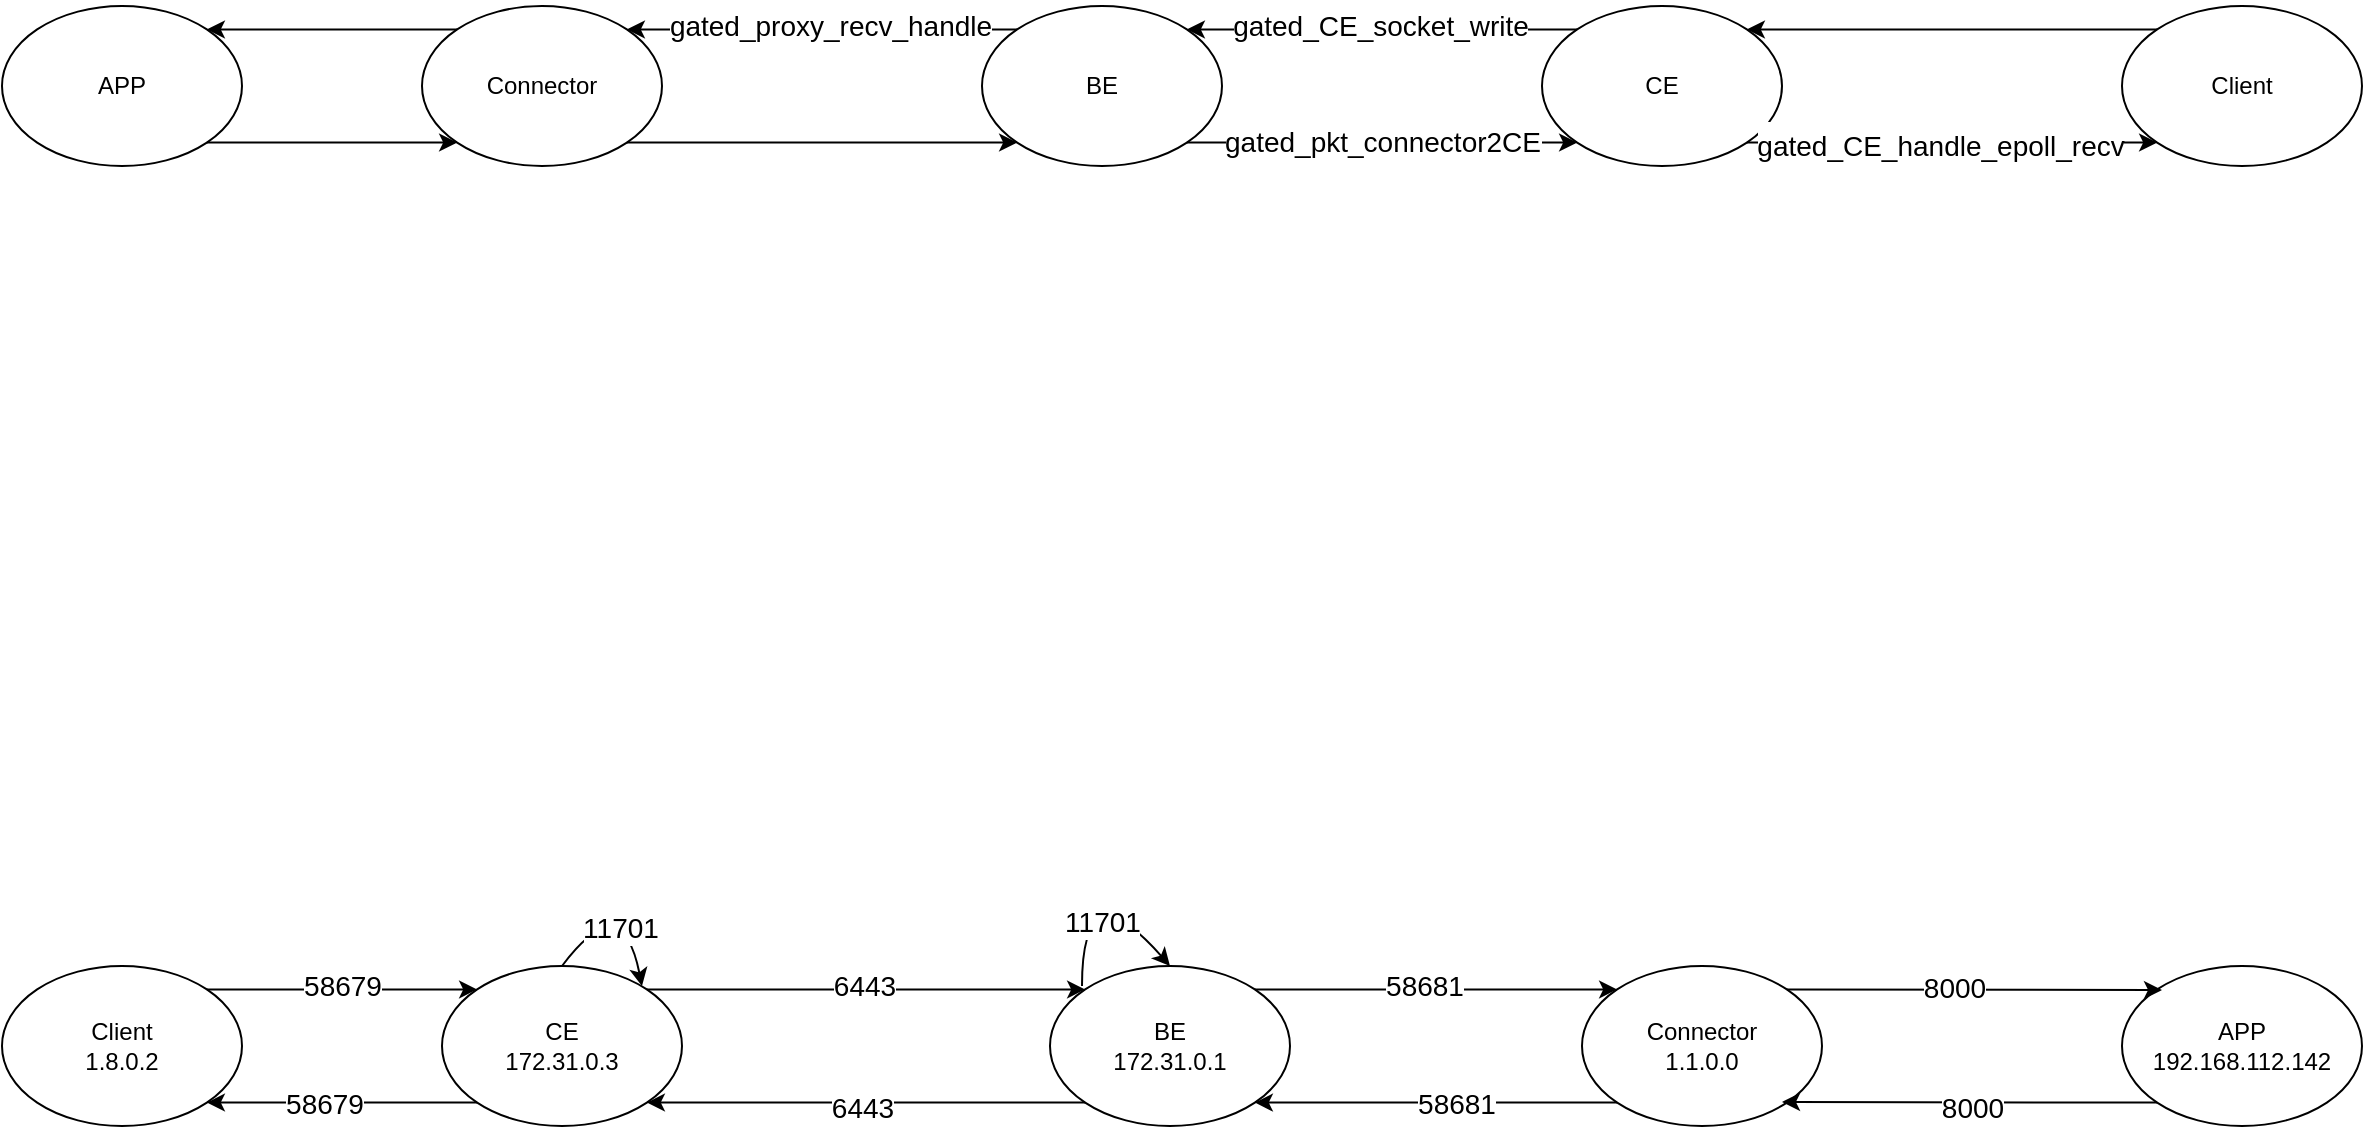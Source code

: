 <mxfile version="25.0.1" pages="2">
  <diagram id="KeAWuHyge-VoDP96UR2A" name="流程图">
    <mxGraphModel dx="2261" dy="738" grid="1" gridSize="10" guides="1" tooltips="1" connect="1" arrows="1" fold="1" page="1" pageScale="1" pageWidth="827" pageHeight="1169" math="0" shadow="0">
      <root>
        <mxCell id="0" />
        <mxCell id="1" parent="0" />
        <mxCell id="kSwJOciztGdaN1k-jnAn-1" value="Connector" style="ellipse;whiteSpace=wrap;html=1;" parent="1" vertex="1">
          <mxGeometry x="40" y="200" width="120" height="80" as="geometry" />
        </mxCell>
        <mxCell id="kSwJOciztGdaN1k-jnAn-2" value="BE" style="ellipse;whiteSpace=wrap;html=1;" parent="1" vertex="1">
          <mxGeometry x="320" y="200" width="120" height="80" as="geometry" />
        </mxCell>
        <mxCell id="kSwJOciztGdaN1k-jnAn-3" value="CE" style="ellipse;whiteSpace=wrap;html=1;" parent="1" vertex="1">
          <mxGeometry x="600" y="200" width="120" height="80" as="geometry" />
        </mxCell>
        <mxCell id="kSwJOciztGdaN1k-jnAn-4" value="Client" style="ellipse;whiteSpace=wrap;html=1;" parent="1" vertex="1">
          <mxGeometry x="890" y="200" width="120" height="80" as="geometry" />
        </mxCell>
        <mxCell id="kSwJOciztGdaN1k-jnAn-5" value="APP" style="ellipse;whiteSpace=wrap;html=1;" parent="1" vertex="1">
          <mxGeometry x="-170" y="200" width="120" height="80" as="geometry" />
        </mxCell>
        <mxCell id="kSwJOciztGdaN1k-jnAn-8" value="" style="endArrow=classic;html=1;rounded=0;exitX=1;exitY=1;exitDx=0;exitDy=0;entryX=0;entryY=1;entryDx=0;entryDy=0;" parent="1" source="kSwJOciztGdaN1k-jnAn-2" target="kSwJOciztGdaN1k-jnAn-3" edge="1">
          <mxGeometry width="50" height="50" relative="1" as="geometry">
            <mxPoint x="470" y="200" as="sourcePoint" />
            <mxPoint x="520" y="150" as="targetPoint" />
          </mxGeometry>
        </mxCell>
        <mxCell id="kSwJOciztGdaN1k-jnAn-18" value="&lt;div style=&quot;line-height: 1.75; font-size: 14px; text-align: left;&quot;&gt;gated_pkt_connector2CE&lt;/div&gt;" style="edgeLabel;html=1;align=center;verticalAlign=middle;resizable=0;points=[];" parent="kSwJOciztGdaN1k-jnAn-8" vertex="1" connectable="0">
          <mxGeometry x="-0.133" y="1" relative="1" as="geometry">
            <mxPoint x="13" as="offset" />
          </mxGeometry>
        </mxCell>
        <mxCell id="kSwJOciztGdaN1k-jnAn-9" value="" style="endArrow=classic;html=1;rounded=0;exitX=0;exitY=0;exitDx=0;exitDy=0;entryX=1;entryY=0;entryDx=0;entryDy=0;" parent="1" source="kSwJOciztGdaN1k-jnAn-4" target="kSwJOciztGdaN1k-jnAn-3" edge="1">
          <mxGeometry width="50" height="50" relative="1" as="geometry">
            <mxPoint x="170" y="350" as="sourcePoint" />
            <mxPoint x="190" y="410" as="targetPoint" />
          </mxGeometry>
        </mxCell>
        <mxCell id="kSwJOciztGdaN1k-jnAn-10" value="" style="endArrow=classic;html=1;rounded=0;exitX=0;exitY=0;exitDx=0;exitDy=0;entryX=1;entryY=0;entryDx=0;entryDy=0;" parent="1" source="kSwJOciztGdaN1k-jnAn-3" target="kSwJOciztGdaN1k-jnAn-2" edge="1">
          <mxGeometry width="50" height="50" relative="1" as="geometry">
            <mxPoint x="700" y="440" as="sourcePoint" />
            <mxPoint x="750" y="390" as="targetPoint" />
          </mxGeometry>
        </mxCell>
        <mxCell id="kSwJOciztGdaN1k-jnAn-16" value="&lt;div style=&quot;line-height: 1.75; font-size: 14px; text-align: left;&quot;&gt;gated_CE_socket_write&lt;/div&gt;" style="edgeLabel;html=1;align=center;verticalAlign=middle;resizable=0;points=[];" parent="kSwJOciztGdaN1k-jnAn-10" vertex="1" connectable="0">
          <mxGeometry x="0.08" y="-2" relative="1" as="geometry">
            <mxPoint x="7" as="offset" />
          </mxGeometry>
        </mxCell>
        <mxCell id="kSwJOciztGdaN1k-jnAn-11" value="" style="endArrow=classic;html=1;rounded=0;exitX=0;exitY=0;exitDx=0;exitDy=0;entryX=1;entryY=0;entryDx=0;entryDy=0;" parent="1" source="kSwJOciztGdaN1k-jnAn-2" target="kSwJOciztGdaN1k-jnAn-1" edge="1">
          <mxGeometry width="50" height="50" relative="1" as="geometry">
            <mxPoint x="420" y="500" as="sourcePoint" />
            <mxPoint x="470" y="450" as="targetPoint" />
          </mxGeometry>
        </mxCell>
        <mxCell id="kSwJOciztGdaN1k-jnAn-19" value="&lt;div style=&quot;line-height: 1.75; font-size: 14px; text-align: left;&quot;&gt;gated_proxy_recv_handle&lt;/div&gt;" style="edgeLabel;html=1;align=center;verticalAlign=middle;resizable=0;points=[];" parent="kSwJOciztGdaN1k-jnAn-11" vertex="1" connectable="0">
          <mxGeometry x="0.221" y="-2" relative="1" as="geometry">
            <mxPoint x="25" as="offset" />
          </mxGeometry>
        </mxCell>
        <mxCell id="kSwJOciztGdaN1k-jnAn-12" value="" style="endArrow=classic;html=1;rounded=0;exitX=0;exitY=0;exitDx=0;exitDy=0;entryX=1;entryY=0;entryDx=0;entryDy=0;" parent="1" source="kSwJOciztGdaN1k-jnAn-1" target="kSwJOciztGdaN1k-jnAn-5" edge="1">
          <mxGeometry width="50" height="50" relative="1" as="geometry">
            <mxPoint x="340" y="470" as="sourcePoint" />
            <mxPoint x="390" y="420" as="targetPoint" />
          </mxGeometry>
        </mxCell>
        <mxCell id="kSwJOciztGdaN1k-jnAn-13" value="" style="endArrow=classic;html=1;rounded=0;exitX=1;exitY=1;exitDx=0;exitDy=0;entryX=0;entryY=1;entryDx=0;entryDy=0;" parent="1" source="kSwJOciztGdaN1k-jnAn-5" target="kSwJOciztGdaN1k-jnAn-1" edge="1">
          <mxGeometry width="50" height="50" relative="1" as="geometry">
            <mxPoint x="260" y="480" as="sourcePoint" />
            <mxPoint x="310" y="430" as="targetPoint" />
          </mxGeometry>
        </mxCell>
        <mxCell id="kSwJOciztGdaN1k-jnAn-14" value="" style="endArrow=classic;html=1;rounded=0;exitX=1;exitY=1;exitDx=0;exitDy=0;entryX=0;entryY=1;entryDx=0;entryDy=0;" parent="1" source="kSwJOciztGdaN1k-jnAn-1" target="kSwJOciztGdaN1k-jnAn-2" edge="1">
          <mxGeometry width="50" height="50" relative="1" as="geometry">
            <mxPoint x="230" y="480" as="sourcePoint" />
            <mxPoint x="280" y="430" as="targetPoint" />
          </mxGeometry>
        </mxCell>
        <mxCell id="kSwJOciztGdaN1k-jnAn-15" value="" style="endArrow=classic;html=1;rounded=0;exitX=1;exitY=1;exitDx=0;exitDy=0;entryX=0;entryY=1;entryDx=0;entryDy=0;" parent="1" source="kSwJOciztGdaN1k-jnAn-3" target="kSwJOciztGdaN1k-jnAn-4" edge="1">
          <mxGeometry width="50" height="50" relative="1" as="geometry">
            <mxPoint x="700" y="450" as="sourcePoint" />
            <mxPoint x="750" y="400" as="targetPoint" />
          </mxGeometry>
        </mxCell>
        <mxCell id="kSwJOciztGdaN1k-jnAn-17" value="&lt;div style=&quot;line-height: 1.75; font-size: 14px; text-align: left;&quot;&gt;gated_CE_handle_epoll_recv&lt;/div&gt;" style="edgeLabel;html=1;align=center;verticalAlign=middle;resizable=0;points=[];" parent="kSwJOciztGdaN1k-jnAn-15" vertex="1" connectable="0">
          <mxGeometry x="-0.057" y="-1" relative="1" as="geometry">
            <mxPoint as="offset" />
          </mxGeometry>
        </mxCell>
        <mxCell id="qQJSkzepQ1c9gjp9cE0q-1" value="Connector&lt;br&gt;1.1.0.0" style="ellipse;whiteSpace=wrap;html=1;" vertex="1" parent="1">
          <mxGeometry x="620" y="680" width="120" height="80" as="geometry" />
        </mxCell>
        <mxCell id="qQJSkzepQ1c9gjp9cE0q-2" value="BE&lt;br&gt;172.31.0.1" style="ellipse;whiteSpace=wrap;html=1;" vertex="1" parent="1">
          <mxGeometry x="354" y="680" width="120" height="80" as="geometry" />
        </mxCell>
        <mxCell id="qQJSkzepQ1c9gjp9cE0q-3" value="CE&lt;br&gt;172.31.0.3" style="ellipse;whiteSpace=wrap;html=1;" vertex="1" parent="1">
          <mxGeometry x="50" y="680" width="120" height="80" as="geometry" />
        </mxCell>
        <mxCell id="qQJSkzepQ1c9gjp9cE0q-4" value="Client&lt;br&gt;1.8.0.2" style="ellipse;whiteSpace=wrap;html=1;" vertex="1" parent="1">
          <mxGeometry x="-170" y="680" width="120" height="80" as="geometry" />
        </mxCell>
        <mxCell id="qQJSkzepQ1c9gjp9cE0q-5" value="APP&lt;br&gt;192.168.112.142" style="ellipse;whiteSpace=wrap;html=1;" vertex="1" parent="1">
          <mxGeometry x="890" y="680" width="120" height="80" as="geometry" />
        </mxCell>
        <mxCell id="qQJSkzepQ1c9gjp9cE0q-11" value="" style="endArrow=classic;html=1;rounded=0;exitX=1;exitY=0;exitDx=0;exitDy=0;entryX=0;entryY=0;entryDx=0;entryDy=0;" edge="1" parent="1" source="qQJSkzepQ1c9gjp9cE0q-3" target="qQJSkzepQ1c9gjp9cE0q-2">
          <mxGeometry width="50" height="50" relative="1" as="geometry">
            <mxPoint x="414" y="750" as="sourcePoint" />
            <mxPoint x="464" y="700" as="targetPoint" />
          </mxGeometry>
        </mxCell>
        <mxCell id="qQJSkzepQ1c9gjp9cE0q-12" value="&lt;div style=&quot;line-height: 1.75; font-size: 14px; text-align: left;&quot;&gt;6443&lt;/div&gt;" style="edgeLabel;html=1;align=center;verticalAlign=middle;resizable=0;points=[];" vertex="1" connectable="0" parent="qQJSkzepQ1c9gjp9cE0q-11">
          <mxGeometry x="0.221" y="-2" relative="1" as="geometry">
            <mxPoint x="-26" y="-4" as="offset" />
          </mxGeometry>
        </mxCell>
        <mxCell id="qQJSkzepQ1c9gjp9cE0q-13" value="" style="endArrow=classic;html=1;rounded=0;exitX=1;exitY=0;exitDx=0;exitDy=0;" edge="1" parent="1" source="qQJSkzepQ1c9gjp9cE0q-1">
          <mxGeometry width="50" height="50" relative="1" as="geometry">
            <mxPoint x="334" y="720" as="sourcePoint" />
            <mxPoint x="910" y="692" as="targetPoint" />
          </mxGeometry>
        </mxCell>
        <mxCell id="qQJSkzepQ1c9gjp9cE0q-40" value="&lt;font style=&quot;font-size: 14px;&quot;&gt;8000&lt;/font&gt;" style="edgeLabel;html=1;align=center;verticalAlign=middle;resizable=0;points=[];" vertex="1" connectable="0" parent="qQJSkzepQ1c9gjp9cE0q-13">
          <mxGeometry x="-0.109" y="1" relative="1" as="geometry">
            <mxPoint as="offset" />
          </mxGeometry>
        </mxCell>
        <mxCell id="qQJSkzepQ1c9gjp9cE0q-14" value="" style="endArrow=classic;html=1;rounded=0;exitX=0;exitY=1;exitDx=0;exitDy=0;" edge="1" parent="1" source="qQJSkzepQ1c9gjp9cE0q-5">
          <mxGeometry width="50" height="50" relative="1" as="geometry">
            <mxPoint x="920" y="750" as="sourcePoint" />
            <mxPoint x="720" y="748" as="targetPoint" />
          </mxGeometry>
        </mxCell>
        <mxCell id="qQJSkzepQ1c9gjp9cE0q-41" value="&lt;font style=&quot;font-size: 14px;&quot;&gt;8000&lt;/font&gt;" style="edgeLabel;html=1;align=center;verticalAlign=middle;resizable=0;points=[];" vertex="1" connectable="0" parent="qQJSkzepQ1c9gjp9cE0q-14">
          <mxGeometry x="-0.013" y="3" relative="1" as="geometry">
            <mxPoint as="offset" />
          </mxGeometry>
        </mxCell>
        <mxCell id="qQJSkzepQ1c9gjp9cE0q-15" value="" style="endArrow=classic;html=1;rounded=0;exitX=0;exitY=1;exitDx=0;exitDy=0;entryX=1;entryY=1;entryDx=0;entryDy=0;" edge="1" parent="1" source="qQJSkzepQ1c9gjp9cE0q-1" target="qQJSkzepQ1c9gjp9cE0q-2">
          <mxGeometry width="50" height="50" relative="1" as="geometry">
            <mxPoint x="224" y="730" as="sourcePoint" />
            <mxPoint x="500" y="720" as="targetPoint" />
          </mxGeometry>
        </mxCell>
        <mxCell id="qQJSkzepQ1c9gjp9cE0q-39" value="&lt;font style=&quot;font-size: 14px;&quot;&gt;58681&lt;/font&gt;" style="edgeLabel;html=1;align=center;verticalAlign=middle;resizable=0;points=[];" vertex="1" connectable="0" parent="qQJSkzepQ1c9gjp9cE0q-15">
          <mxGeometry x="-0.11" relative="1" as="geometry">
            <mxPoint as="offset" />
          </mxGeometry>
        </mxCell>
        <mxCell id="qQJSkzepQ1c9gjp9cE0q-16" value="" style="endArrow=classic;html=1;rounded=0;exitX=1;exitY=0;exitDx=0;exitDy=0;entryX=0;entryY=0;entryDx=0;entryDy=0;" edge="1" parent="1" source="qQJSkzepQ1c9gjp9cE0q-4" target="qQJSkzepQ1c9gjp9cE0q-3">
          <mxGeometry width="50" height="50" relative="1" as="geometry">
            <mxPoint x="694" y="700" as="sourcePoint" />
            <mxPoint x="68" y="743" as="targetPoint" />
          </mxGeometry>
        </mxCell>
        <mxCell id="qQJSkzepQ1c9gjp9cE0q-38" value="&lt;font style=&quot;font-size: 14px;&quot;&gt;58679&lt;/font&gt;" style="edgeLabel;html=1;align=center;verticalAlign=middle;resizable=0;points=[];" vertex="1" connectable="0" parent="qQJSkzepQ1c9gjp9cE0q-16">
          <mxGeometry x="-0.148" y="1" relative="1" as="geometry">
            <mxPoint x="10" y="-1" as="offset" />
          </mxGeometry>
        </mxCell>
        <mxCell id="qQJSkzepQ1c9gjp9cE0q-18" value="" style="endArrow=classic;html=1;rounded=0;exitX=0;exitY=1;exitDx=0;exitDy=0;entryX=1;entryY=1;entryDx=0;entryDy=0;" edge="1" parent="1" source="qQJSkzepQ1c9gjp9cE0q-2" target="qQJSkzepQ1c9gjp9cE0q-3">
          <mxGeometry width="50" height="50" relative="1" as="geometry">
            <mxPoint x="648" y="758" as="sourcePoint" />
            <mxPoint x="466" y="758" as="targetPoint" />
          </mxGeometry>
        </mxCell>
        <mxCell id="qQJSkzepQ1c9gjp9cE0q-23" value="6443" style="edgeLabel;html=1;align=center;verticalAlign=middle;resizable=0;points=[];fontSize=14;" vertex="1" connectable="0" parent="qQJSkzepQ1c9gjp9cE0q-18">
          <mxGeometry x="0.1" y="2" relative="1" as="geometry">
            <mxPoint x="9" as="offset" />
          </mxGeometry>
        </mxCell>
        <mxCell id="qQJSkzepQ1c9gjp9cE0q-19" value="" style="endArrow=classic;html=1;rounded=0;exitX=1;exitY=0;exitDx=0;exitDy=0;entryX=0;entryY=0;entryDx=0;entryDy=0;" edge="1" parent="1" source="qQJSkzepQ1c9gjp9cE0q-2" target="qQJSkzepQ1c9gjp9cE0q-1">
          <mxGeometry width="50" height="50" relative="1" as="geometry">
            <mxPoint x="460" y="650" as="sourcePoint" />
            <mxPoint x="680" y="650" as="targetPoint" />
          </mxGeometry>
        </mxCell>
        <mxCell id="qQJSkzepQ1c9gjp9cE0q-20" value="&lt;div style=&quot;line-height: 1.75; font-size: 14px; text-align: left;&quot;&gt;58681&lt;/div&gt;" style="edgeLabel;html=1;align=center;verticalAlign=middle;resizable=0;points=[];" vertex="1" connectable="0" parent="qQJSkzepQ1c9gjp9cE0q-19">
          <mxGeometry x="0.221" y="-2" relative="1" as="geometry">
            <mxPoint x="-26" y="-4" as="offset" />
          </mxGeometry>
        </mxCell>
        <mxCell id="qQJSkzepQ1c9gjp9cE0q-21" value="" style="endArrow=classic;html=1;rounded=0;exitX=0;exitY=1;exitDx=0;exitDy=0;entryX=1;entryY=1;entryDx=0;entryDy=0;" edge="1" parent="1" source="qQJSkzepQ1c9gjp9cE0q-3" target="qQJSkzepQ1c9gjp9cE0q-4">
          <mxGeometry width="50" height="50" relative="1" as="geometry">
            <mxPoint x="382" y="758" as="sourcePoint" />
            <mxPoint x="162" y="758" as="targetPoint" />
          </mxGeometry>
        </mxCell>
        <mxCell id="qQJSkzepQ1c9gjp9cE0q-42" value="&lt;font style=&quot;font-size: 14px;&quot;&gt;58679&lt;/font&gt;" style="edgeLabel;html=1;align=center;verticalAlign=middle;resizable=0;points=[];" vertex="1" connectable="0" parent="qQJSkzepQ1c9gjp9cE0q-21">
          <mxGeometry x="0.133" relative="1" as="geometry">
            <mxPoint as="offset" />
          </mxGeometry>
        </mxCell>
        <mxCell id="qQJSkzepQ1c9gjp9cE0q-33" value="" style="endArrow=classic;html=1;rounded=0;entryX=0.5;entryY=0;entryDx=0;entryDy=0;curved=1;fontSize=14;" edge="1" parent="1" target="qQJSkzepQ1c9gjp9cE0q-2">
          <mxGeometry width="50" height="50" relative="1" as="geometry">
            <mxPoint x="370" y="690" as="sourcePoint" />
            <mxPoint x="420" y="620" as="targetPoint" />
            <Array as="points">
              <mxPoint x="370" y="630" />
            </Array>
          </mxGeometry>
        </mxCell>
        <mxCell id="qQJSkzepQ1c9gjp9cE0q-34" value="11701" style="edgeLabel;html=1;align=center;verticalAlign=middle;resizable=0;points=[];fontSize=14;" vertex="1" connectable="0" parent="qQJSkzepQ1c9gjp9cE0q-33">
          <mxGeometry x="-0.494" y="-10" relative="1" as="geometry">
            <mxPoint as="offset" />
          </mxGeometry>
        </mxCell>
        <mxCell id="qQJSkzepQ1c9gjp9cE0q-35" value="" style="endArrow=classic;html=1;rounded=0;exitX=0.5;exitY=0;exitDx=0;exitDy=0;curved=1;" edge="1" parent="1" source="qQJSkzepQ1c9gjp9cE0q-3">
          <mxGeometry width="50" height="50" relative="1" as="geometry">
            <mxPoint x="130" y="670" as="sourcePoint" />
            <mxPoint x="150" y="690" as="targetPoint" />
            <Array as="points">
              <mxPoint x="140" y="640" />
            </Array>
          </mxGeometry>
        </mxCell>
        <mxCell id="qQJSkzepQ1c9gjp9cE0q-36" value="11701" style="edgeLabel;html=1;align=center;verticalAlign=middle;resizable=0;points=[];fontSize=14;" vertex="1" connectable="0" parent="qQJSkzepQ1c9gjp9cE0q-35">
          <mxGeometry x="0.394" y="-5" relative="1" as="geometry">
            <mxPoint as="offset" />
          </mxGeometry>
        </mxCell>
      </root>
    </mxGraphModel>
  </diagram>
  <diagram name="数据结构图" id="9tvE4MnZuXCgxkZs_Ca-">
    <mxGraphModel dx="1434" dy="750" grid="1" gridSize="10" guides="1" tooltips="1" connect="1" arrows="1" fold="1" page="1" pageScale="1" pageWidth="827" pageHeight="1169" math="0" shadow="0">
      <root>
        <mxCell id="0" />
        <mxCell id="1" parent="0" />
        <mxCell id="udV0yWRpovYs5E8_WzMy-1" value="g_be_rbtree" style="ellipse;whiteSpace=wrap;html=1;" parent="1" vertex="1">
          <mxGeometry x="60" y="60" width="120" height="80" as="geometry" />
        </mxCell>
        <mxCell id="udV0yWRpovYs5E8_WzMy-2" value="node_be_t" style="swimlane;fontStyle=0;childLayout=stackLayout;horizontal=1;startSize=30;horizontalStack=0;resizeParent=1;resizeParentMax=0;resizeLast=0;collapsible=1;marginBottom=0;whiteSpace=wrap;html=1;" parent="1" vertex="1">
          <mxGeometry x="50" y="220" width="140" height="210" as="geometry" />
        </mxCell>
        <mxCell id="udV0yWRpovYs5E8_WzMy-3" value="node" style="text;strokeColor=none;fillColor=none;align=left;verticalAlign=middle;spacingLeft=4;spacingRight=4;overflow=hidden;points=[[0,0.5],[1,0.5]];portConstraint=eastwest;rotatable=0;whiteSpace=wrap;html=1;" parent="udV0yWRpovYs5E8_WzMy-2" vertex="1">
          <mxGeometry y="30" width="140" height="30" as="geometry" />
        </mxCell>
        <mxCell id="udV0yWRpovYs5E8_WzMy-4" value="beid" style="text;strokeColor=none;fillColor=none;align=left;verticalAlign=middle;spacingLeft=4;spacingRight=4;overflow=hidden;points=[[0,0.5],[1,0.5]];portConstraint=eastwest;rotatable=0;whiteSpace=wrap;html=1;" parent="udV0yWRpovYs5E8_WzMy-2" vertex="1">
          <mxGeometry y="60" width="140" height="30" as="geometry" />
        </mxCell>
        <mxCell id="udV0yWRpovYs5E8_WzMy-5" value="addr" style="text;strokeColor=none;fillColor=none;align=left;verticalAlign=middle;spacingLeft=4;spacingRight=4;overflow=hidden;points=[[0,0.5],[1,0.5]];portConstraint=eastwest;rotatable=0;whiteSpace=wrap;html=1;" parent="udV0yWRpovYs5E8_WzMy-2" vertex="1">
          <mxGeometry y="90" width="140" height="30" as="geometry" />
        </mxCell>
        <mxCell id="udV0yWRpovYs5E8_WzMy-6" value="connnect" style="text;strokeColor=none;fillColor=none;align=left;verticalAlign=middle;spacingLeft=4;spacingRight=4;overflow=hidden;points=[[0,0.5],[1,0.5]];portConstraint=eastwest;rotatable=0;whiteSpace=wrap;html=1;" parent="udV0yWRpovYs5E8_WzMy-2" vertex="1">
          <mxGeometry y="120" width="140" height="30" as="geometry" />
        </mxCell>
        <mxCell id="udV0yWRpovYs5E8_WzMy-8" value="rbtree" style="text;strokeColor=none;fillColor=none;align=left;verticalAlign=middle;spacingLeft=4;spacingRight=4;overflow=hidden;points=[[0,0.5],[1,0.5]];portConstraint=eastwest;rotatable=0;whiteSpace=wrap;html=1;" parent="udV0yWRpovYs5E8_WzMy-2" vertex="1">
          <mxGeometry y="150" width="140" height="30" as="geometry" />
        </mxCell>
        <mxCell id="udV0yWRpovYs5E8_WzMy-7" value="sentinel" style="text;strokeColor=none;fillColor=none;align=left;verticalAlign=middle;spacingLeft=4;spacingRight=4;overflow=hidden;points=[[0,0.5],[1,0.5]];portConstraint=eastwest;rotatable=0;whiteSpace=wrap;html=1;" parent="udV0yWRpovYs5E8_WzMy-2" vertex="1">
          <mxGeometry y="180" width="140" height="30" as="geometry" />
        </mxCell>
        <mxCell id="udV0yWRpovYs5E8_WzMy-9" value="" style="endArrow=classic;html=1;rounded=0;exitX=0.5;exitY=1;exitDx=0;exitDy=0;entryX=0.5;entryY=0;entryDx=0;entryDy=0;" parent="1" source="udV0yWRpovYs5E8_WzMy-1" target="udV0yWRpovYs5E8_WzMy-2" edge="1">
          <mxGeometry width="50" height="50" relative="1" as="geometry">
            <mxPoint x="300" y="230" as="sourcePoint" />
            <mxPoint x="350" y="180" as="targetPoint" />
          </mxGeometry>
        </mxCell>
        <mxCell id="udV0yWRpovYs5E8_WzMy-10" value="rbt" style="edgeLabel;html=1;align=center;verticalAlign=middle;resizable=0;points=[];" parent="udV0yWRpovYs5E8_WzMy-9" vertex="1" connectable="0">
          <mxGeometry x="-0.048" y="3" relative="1" as="geometry">
            <mxPoint as="offset" />
          </mxGeometry>
        </mxCell>
        <mxCell id="udV0yWRpovYs5E8_WzMy-11" value="node_tidconnector_t" style="swimlane;fontStyle=0;childLayout=stackLayout;horizontal=1;startSize=30;horizontalStack=0;resizeParent=1;resizeParentMax=0;resizeLast=0;collapsible=1;marginBottom=0;whiteSpace=wrap;html=1;" parent="1" vertex="1">
          <mxGeometry x="240" y="340" width="140" height="180" as="geometry" />
        </mxCell>
        <mxCell id="udV0yWRpovYs5E8_WzMy-12" value="node" style="text;strokeColor=none;fillColor=none;align=left;verticalAlign=middle;spacingLeft=4;spacingRight=4;overflow=hidden;points=[[0,0.5],[1,0.5]];portConstraint=eastwest;rotatable=0;whiteSpace=wrap;html=1;" parent="udV0yWRpovYs5E8_WzMy-11" vertex="1">
          <mxGeometry y="30" width="140" height="30" as="geometry" />
        </mxCell>
        <mxCell id="udV0yWRpovYs5E8_WzMy-13" value="tenantid" style="text;strokeColor=none;fillColor=none;align=left;verticalAlign=middle;spacingLeft=4;spacingRight=4;overflow=hidden;points=[[0,0.5],[1,0.5]];portConstraint=eastwest;rotatable=0;whiteSpace=wrap;html=1;" parent="udV0yWRpovYs5E8_WzMy-11" vertex="1">
          <mxGeometry y="60" width="140" height="30" as="geometry" />
        </mxCell>
        <mxCell id="udV0yWRpovYs5E8_WzMy-14" value="connectorid" style="text;strokeColor=none;fillColor=none;align=left;verticalAlign=middle;spacingLeft=4;spacingRight=4;overflow=hidden;points=[[0,0.5],[1,0.5]];portConstraint=eastwest;rotatable=0;whiteSpace=wrap;html=1;" parent="udV0yWRpovYs5E8_WzMy-11" vertex="1">
          <mxGeometry y="90" width="140" height="30" as="geometry" />
        </mxCell>
        <mxCell id="udV0yWRpovYs5E8_WzMy-17" value="route_queue" style="text;strokeColor=none;fillColor=none;align=left;verticalAlign=middle;spacingLeft=4;spacingRight=4;overflow=hidden;points=[[0,0.5],[1,0.5]];portConstraint=eastwest;rotatable=0;whiteSpace=wrap;html=1;" parent="udV0yWRpovYs5E8_WzMy-11" vertex="1">
          <mxGeometry y="120" width="140" height="30" as="geometry" />
        </mxCell>
        <mxCell id="udV0yWRpovYs5E8_WzMy-16" value="tid" style="text;strokeColor=none;fillColor=none;align=left;verticalAlign=middle;spacingLeft=4;spacingRight=4;overflow=hidden;points=[[0,0.5],[1,0.5]];portConstraint=eastwest;rotatable=0;whiteSpace=wrap;html=1;" parent="udV0yWRpovYs5E8_WzMy-11" vertex="1">
          <mxGeometry y="150" width="140" height="30" as="geometry" />
        </mxCell>
        <mxCell id="udV0yWRpovYs5E8_WzMy-18" value="" style="endArrow=classic;html=1;rounded=0;exitX=1;exitY=0.5;exitDx=0;exitDy=0;entryX=0;entryY=0.5;entryDx=0;entryDy=0;" parent="1" source="udV0yWRpovYs5E8_WzMy-8" target="udV0yWRpovYs5E8_WzMy-12" edge="1">
          <mxGeometry width="50" height="50" relative="1" as="geometry">
            <mxPoint x="110" y="400" as="sourcePoint" />
            <mxPoint x="250" y="590" as="targetPoint" />
          </mxGeometry>
        </mxCell>
        <mxCell id="udV0yWRpovYs5E8_WzMy-19" value="rbt" style="edgeLabel;html=1;align=center;verticalAlign=middle;resizable=0;points=[];" parent="udV0yWRpovYs5E8_WzMy-18" vertex="1" connectable="0">
          <mxGeometry x="-0.059" y="4" relative="1" as="geometry">
            <mxPoint x="1" as="offset" />
          </mxGeometry>
        </mxCell>
        <mxCell id="udV0yWRpovYs5E8_WzMy-20" value="g_tenant_route_rbtree" style="ellipse;whiteSpace=wrap;html=1;" parent="1" vertex="1">
          <mxGeometry x="460" y="285" width="120" height="80" as="geometry" />
        </mxCell>
        <mxCell id="udV0yWRpovYs5E8_WzMy-21" value="node_tid_t" style="swimlane;fontStyle=0;childLayout=stackLayout;horizontal=1;startSize=30;horizontalStack=0;resizeParent=1;resizeParentMax=0;resizeLast=0;collapsible=1;marginBottom=0;whiteSpace=wrap;html=1;" parent="1" vertex="1">
          <mxGeometry x="450" y="490" width="140" height="120" as="geometry" />
        </mxCell>
        <mxCell id="udV0yWRpovYs5E8_WzMy-22" value="node" style="text;strokeColor=none;fillColor=none;align=left;verticalAlign=middle;spacingLeft=4;spacingRight=4;overflow=hidden;points=[[0,0.5],[1,0.5]];portConstraint=eastwest;rotatable=0;whiteSpace=wrap;html=1;" parent="udV0yWRpovYs5E8_WzMy-21" vertex="1">
          <mxGeometry y="30" width="140" height="30" as="geometry" />
        </mxCell>
        <mxCell id="udV0yWRpovYs5E8_WzMy-23" value="tenantid" style="text;strokeColor=none;fillColor=none;align=left;verticalAlign=middle;spacingLeft=4;spacingRight=4;overflow=hidden;points=[[0,0.5],[1,0.5]];portConstraint=eastwest;rotatable=0;whiteSpace=wrap;html=1;" parent="udV0yWRpovYs5E8_WzMy-21" vertex="1">
          <mxGeometry y="60" width="140" height="30" as="geometry" />
        </mxCell>
        <mxCell id="udV0yWRpovYs5E8_WzMy-24" value="route_tbl" style="text;strokeColor=none;fillColor=none;align=left;verticalAlign=middle;spacingLeft=4;spacingRight=4;overflow=hidden;points=[[0,0.5],[1,0.5]];portConstraint=eastwest;rotatable=0;whiteSpace=wrap;html=1;" parent="udV0yWRpovYs5E8_WzMy-21" vertex="1">
          <mxGeometry y="90" width="140" height="30" as="geometry" />
        </mxCell>
        <mxCell id="udV0yWRpovYs5E8_WzMy-25" value="" style="endArrow=classic;html=1;rounded=0;exitX=0.5;exitY=1;exitDx=0;exitDy=0;entryX=0.5;entryY=0;entryDx=0;entryDy=0;" parent="1" source="udV0yWRpovYs5E8_WzMy-20" target="udV0yWRpovYs5E8_WzMy-21" edge="1">
          <mxGeometry width="50" height="50" relative="1" as="geometry">
            <mxPoint x="130" y="150" as="sourcePoint" />
            <mxPoint x="130" y="230" as="targetPoint" />
          </mxGeometry>
        </mxCell>
        <mxCell id="udV0yWRpovYs5E8_WzMy-26" value="rbt(key=tid)" style="edgeLabel;html=1;align=center;verticalAlign=middle;resizable=0;points=[];" parent="udV0yWRpovYs5E8_WzMy-25" vertex="1" connectable="0">
          <mxGeometry x="-0.048" y="3" relative="1" as="geometry">
            <mxPoint as="offset" />
          </mxGeometry>
        </mxCell>
        <mxCell id="udV0yWRpovYs5E8_WzMy-27" value="" style="endArrow=classic;html=1;rounded=0;exitX=1;exitY=0.5;exitDx=0;exitDy=0;" parent="1" source="udV0yWRpovYs5E8_WzMy-16" edge="1">
          <mxGeometry width="50" height="50" relative="1" as="geometry">
            <mxPoint x="540" y="530" as="sourcePoint" />
            <mxPoint x="450" y="505" as="targetPoint" />
          </mxGeometry>
        </mxCell>
        <mxCell id="udV0yWRpovYs5E8_WzMy-28" value="node_route_t" style="swimlane;fontStyle=0;childLayout=stackLayout;horizontal=1;startSize=30;horizontalStack=0;resizeParent=1;resizeParentMax=0;resizeLast=0;collapsible=1;marginBottom=0;whiteSpace=wrap;html=1;" parent="1" vertex="1">
          <mxGeometry x="670" y="520" width="140" height="150" as="geometry" />
        </mxCell>
        <mxCell id="udV0yWRpovYs5E8_WzMy-29" value="queue" style="text;strokeColor=none;fillColor=none;align=left;verticalAlign=middle;spacingLeft=4;spacingRight=4;overflow=hidden;points=[[0,0.5],[1,0.5]];portConstraint=eastwest;rotatable=0;whiteSpace=wrap;html=1;" parent="udV0yWRpovYs5E8_WzMy-28" vertex="1">
          <mxGeometry y="30" width="140" height="30" as="geometry" />
        </mxCell>
        <mxCell id="udV0yWRpovYs5E8_WzMy-30" value="addr" style="text;strokeColor=none;fillColor=none;align=left;verticalAlign=middle;spacingLeft=4;spacingRight=4;overflow=hidden;points=[[0,0.5],[1,0.5]];portConstraint=eastwest;rotatable=0;whiteSpace=wrap;html=1;" parent="udV0yWRpovYs5E8_WzMy-28" vertex="1">
          <mxGeometry y="60" width="140" height="30" as="geometry" />
        </mxCell>
        <mxCell id="udV0yWRpovYs5E8_WzMy-31" value="be" style="text;strokeColor=none;fillColor=none;align=left;verticalAlign=middle;spacingLeft=4;spacingRight=4;overflow=hidden;points=[[0,0.5],[1,0.5]];portConstraint=eastwest;rotatable=0;whiteSpace=wrap;html=1;" parent="udV0yWRpovYs5E8_WzMy-28" vertex="1">
          <mxGeometry y="90" width="140" height="30" as="geometry" />
        </mxCell>
        <mxCell id="udV0yWRpovYs5E8_WzMy-32" value="change_flag" style="text;strokeColor=none;fillColor=none;align=left;verticalAlign=middle;spacingLeft=4;spacingRight=4;overflow=hidden;points=[[0,0.5],[1,0.5]];portConstraint=eastwest;rotatable=0;whiteSpace=wrap;html=1;" parent="udV0yWRpovYs5E8_WzMy-28" vertex="1">
          <mxGeometry y="120" width="140" height="30" as="geometry" />
        </mxCell>
        <mxCell id="udV0yWRpovYs5E8_WzMy-33" value="" style="edgeStyle=orthogonalEdgeStyle;rounded=0;orthogonalLoop=1;jettySize=auto;html=1;entryX=0;entryY=0.5;entryDx=0;entryDy=0;" parent="1" source="udV0yWRpovYs5E8_WzMy-24" target="udV0yWRpovYs5E8_WzMy-30" edge="1">
          <mxGeometry relative="1" as="geometry" />
        </mxCell>
        <mxCell id="udV0yWRpovYs5E8_WzMy-34" value="hash" style="edgeLabel;html=1;align=center;verticalAlign=middle;resizable=0;points=[];" parent="udV0yWRpovYs5E8_WzMy-33" vertex="1" connectable="0">
          <mxGeometry x="-0.05" y="1" relative="1" as="geometry">
            <mxPoint as="offset" />
          </mxGeometry>
        </mxCell>
        <mxCell id="udV0yWRpovYs5E8_WzMy-35" value="" style="endArrow=classic;html=1;rounded=0;exitX=1;exitY=0.5;exitDx=0;exitDy=0;entryX=0;entryY=0.5;entryDx=0;entryDy=0;" parent="1" source="udV0yWRpovYs5E8_WzMy-17" target="udV0yWRpovYs5E8_WzMy-29" edge="1">
          <mxGeometry width="50" height="50" relative="1" as="geometry">
            <mxPoint x="710" y="370" as="sourcePoint" />
            <mxPoint x="760" y="320" as="targetPoint" />
            <Array as="points">
              <mxPoint x="640" y="475" />
              <mxPoint x="640" y="565" />
            </Array>
          </mxGeometry>
        </mxCell>
        <mxCell id="udV0yWRpovYs5E8_WzMy-36" value="queue" style="edgeLabel;html=1;align=center;verticalAlign=middle;resizable=0;points=[];" parent="udV0yWRpovYs5E8_WzMy-35" vertex="1" connectable="0">
          <mxGeometry x="-0.825" y="-1" relative="1" as="geometry">
            <mxPoint x="177" y="-1" as="offset" />
          </mxGeometry>
        </mxCell>
        <mxCell id="udV0yWRpovYs5E8_WzMy-37" value="" style="endArrow=classic;html=1;rounded=0;exitX=0;exitY=0.5;exitDx=0;exitDy=0;" parent="1" source="udV0yWRpovYs5E8_WzMy-31" edge="1">
          <mxGeometry width="50" height="50" relative="1" as="geometry">
            <mxPoint x="390" y="510" as="sourcePoint" />
            <mxPoint x="120" y="430" as="targetPoint" />
            <Array as="points">
              <mxPoint x="120" y="625" />
            </Array>
          </mxGeometry>
        </mxCell>
        <mxCell id="qC3lVkl_j3R2C0HzDAqr-1" value="internel_route" style="swimlane;fontStyle=0;childLayout=stackLayout;horizontal=1;startSize=30;horizontalStack=0;resizeParent=1;resizeParentMax=0;resizeLast=0;collapsible=1;marginBottom=0;whiteSpace=wrap;html=1;" vertex="1" parent="1">
          <mxGeometry x="250" y="820" width="140" height="90" as="geometry" />
        </mxCell>
        <mxCell id="qC3lVkl_j3R2C0HzDAqr-2" value="addr" style="text;strokeColor=none;fillColor=none;align=left;verticalAlign=middle;spacingLeft=4;spacingRight=4;overflow=hidden;points=[[0,0.5],[1,0.5]];portConstraint=eastwest;rotatable=0;whiteSpace=wrap;html=1;" vertex="1" parent="qC3lVkl_j3R2C0HzDAqr-1">
          <mxGeometry y="30" width="140" height="30" as="geometry" />
        </mxCell>
        <mxCell id="qC3lVkl_j3R2C0HzDAqr-3" value="session" style="text;strokeColor=none;fillColor=none;align=left;verticalAlign=middle;spacingLeft=4;spacingRight=4;overflow=hidden;points=[[0,0.5],[1,0.5]];portConstraint=eastwest;rotatable=0;whiteSpace=wrap;html=1;" vertex="1" parent="qC3lVkl_j3R2C0HzDAqr-1">
          <mxGeometry y="60" width="140" height="30" as="geometry" />
        </mxCell>
        <mxCell id="qC3lVkl_j3R2C0HzDAqr-5" value="g_internel_route" style="ellipse;whiteSpace=wrap;html=1;" vertex="1" parent="1">
          <mxGeometry x="260" y="690" width="120" height="80" as="geometry" />
        </mxCell>
        <mxCell id="qC3lVkl_j3R2C0HzDAqr-6" value="" style="endArrow=classic;html=1;rounded=0;exitX=0.5;exitY=1;exitDx=0;exitDy=0;entryX=0.5;entryY=0;entryDx=0;entryDy=0;" edge="1" parent="1" source="qC3lVkl_j3R2C0HzDAqr-5" target="qC3lVkl_j3R2C0HzDAqr-1">
          <mxGeometry width="50" height="50" relative="1" as="geometry">
            <mxPoint x="450" y="830" as="sourcePoint" />
            <mxPoint x="500" y="780" as="targetPoint" />
          </mxGeometry>
        </mxCell>
        <mxCell id="qC3lVkl_j3R2C0HzDAqr-7" value="hash" style="edgeLabel;html=1;align=center;verticalAlign=middle;resizable=0;points=[];" vertex="1" connectable="0" parent="qC3lVkl_j3R2C0HzDAqr-6">
          <mxGeometry x="-0.44" y="1" relative="1" as="geometry">
            <mxPoint as="offset" />
          </mxGeometry>
        </mxCell>
        <mxCell id="qC3lVkl_j3R2C0HzDAqr-8" value="g_proxy_flow_rbtree" style="ellipse;whiteSpace=wrap;html=1;" vertex="1" parent="1">
          <mxGeometry x="580" y="700" width="120" height="80" as="geometry" />
        </mxCell>
        <mxCell id="qC3lVkl_j3R2C0HzDAqr-9" value="proxy_flow_info_t" style="swimlane;fontStyle=0;childLayout=stackLayout;horizontal=1;startSize=30;horizontalStack=0;resizeParent=1;resizeParentMax=0;resizeLast=0;collapsible=1;marginBottom=0;whiteSpace=wrap;html=1;" vertex="1" parent="1">
          <mxGeometry x="570" y="860" width="140" height="120" as="geometry" />
        </mxCell>
        <mxCell id="qC3lVkl_j3R2C0HzDAqr-10" value="node" style="text;strokeColor=none;fillColor=none;align=left;verticalAlign=middle;spacingLeft=4;spacingRight=4;overflow=hidden;points=[[0,0.5],[1,0.5]];portConstraint=eastwest;rotatable=0;whiteSpace=wrap;html=1;" vertex="1" parent="qC3lVkl_j3R2C0HzDAqr-9">
          <mxGeometry y="30" width="140" height="30" as="geometry" />
        </mxCell>
        <mxCell id="qC3lVkl_j3R2C0HzDAqr-11" value="access_dev" style="text;strokeColor=none;fillColor=none;align=left;verticalAlign=middle;spacingLeft=4;spacingRight=4;overflow=hidden;points=[[0,0.5],[1,0.5]];portConstraint=eastwest;rotatable=0;whiteSpace=wrap;html=1;" vertex="1" parent="qC3lVkl_j3R2C0HzDAqr-9">
          <mxGeometry y="60" width="140" height="30" as="geometry" />
        </mxCell>
        <mxCell id="qC3lVkl_j3R2C0HzDAqr-12" value="peer" style="text;strokeColor=none;fillColor=none;align=left;verticalAlign=middle;spacingLeft=4;spacingRight=4;overflow=hidden;points=[[0,0.5],[1,0.5]];portConstraint=eastwest;rotatable=0;whiteSpace=wrap;html=1;" vertex="1" parent="qC3lVkl_j3R2C0HzDAqr-9">
          <mxGeometry y="90" width="140" height="30" as="geometry" />
        </mxCell>
        <mxCell id="qC3lVkl_j3R2C0HzDAqr-13" value="" style="endArrow=classic;html=1;rounded=0;exitX=0.5;exitY=1;exitDx=0;exitDy=0;entryX=0.5;entryY=0;entryDx=0;entryDy=0;" edge="1" parent="1" source="qC3lVkl_j3R2C0HzDAqr-8" target="qC3lVkl_j3R2C0HzDAqr-9">
          <mxGeometry width="50" height="50" relative="1" as="geometry">
            <mxPoint x="740" y="830" as="sourcePoint" />
            <mxPoint x="790" y="780" as="targetPoint" />
          </mxGeometry>
        </mxCell>
        <mxCell id="qC3lVkl_j3R2C0HzDAqr-14" value="rbt" style="edgeLabel;html=1;align=center;verticalAlign=middle;resizable=0;points=[];" vertex="1" connectable="0" parent="qC3lVkl_j3R2C0HzDAqr-13">
          <mxGeometry x="-0.175" y="2" relative="1" as="geometry">
            <mxPoint as="offset" />
          </mxGeometry>
        </mxCell>
        <mxCell id="DDw7EG3khA8QoeDKBfiw-1" value="gated_session_t" style="swimlane;fontStyle=0;childLayout=stackLayout;horizontal=1;startSize=30;horizontalStack=0;resizeParent=1;resizeParentMax=0;resizeLast=0;collapsible=1;marginBottom=0;whiteSpace=wrap;html=1;" vertex="1" parent="1">
          <mxGeometry x="670" y="340" width="140" height="90" as="geometry" />
        </mxCell>
        <mxCell id="DDw7EG3khA8QoeDKBfiw-2" value="tenantid" style="text;strokeColor=none;fillColor=none;align=left;verticalAlign=middle;spacingLeft=4;spacingRight=4;overflow=hidden;points=[[0,0.5],[1,0.5]];portConstraint=eastwest;rotatable=0;whiteSpace=wrap;html=1;" vertex="1" parent="DDw7EG3khA8QoeDKBfiw-1">
          <mxGeometry y="30" width="140" height="30" as="geometry" />
        </mxCell>
        <mxCell id="DDw7EG3khA8QoeDKBfiw-3" value="tid_service_tbl" style="text;strokeColor=none;fillColor=none;align=left;verticalAlign=middle;spacingLeft=4;spacingRight=4;overflow=hidden;points=[[0,0.5],[1,0.5]];portConstraint=eastwest;rotatable=0;whiteSpace=wrap;html=1;" vertex="1" parent="DDw7EG3khA8QoeDKBfiw-1">
          <mxGeometry y="60" width="140" height="30" as="geometry" />
        </mxCell>
        <mxCell id="DDw7EG3khA8QoeDKBfiw-5" value="" style="endArrow=classic;html=1;rounded=0;exitX=0;exitY=0.5;exitDx=0;exitDy=0;entryX=0.75;entryY=0;entryDx=0;entryDy=0;" edge="1" parent="1" source="DDw7EG3khA8QoeDKBfiw-3" target="udV0yWRpovYs5E8_WzMy-21">
          <mxGeometry width="50" height="50" relative="1" as="geometry">
            <mxPoint x="530" y="270" as="sourcePoint" />
            <mxPoint x="580" y="220" as="targetPoint" />
            <Array as="points">
              <mxPoint x="555" y="415" />
            </Array>
          </mxGeometry>
        </mxCell>
      </root>
    </mxGraphModel>
  </diagram>
</mxfile>

